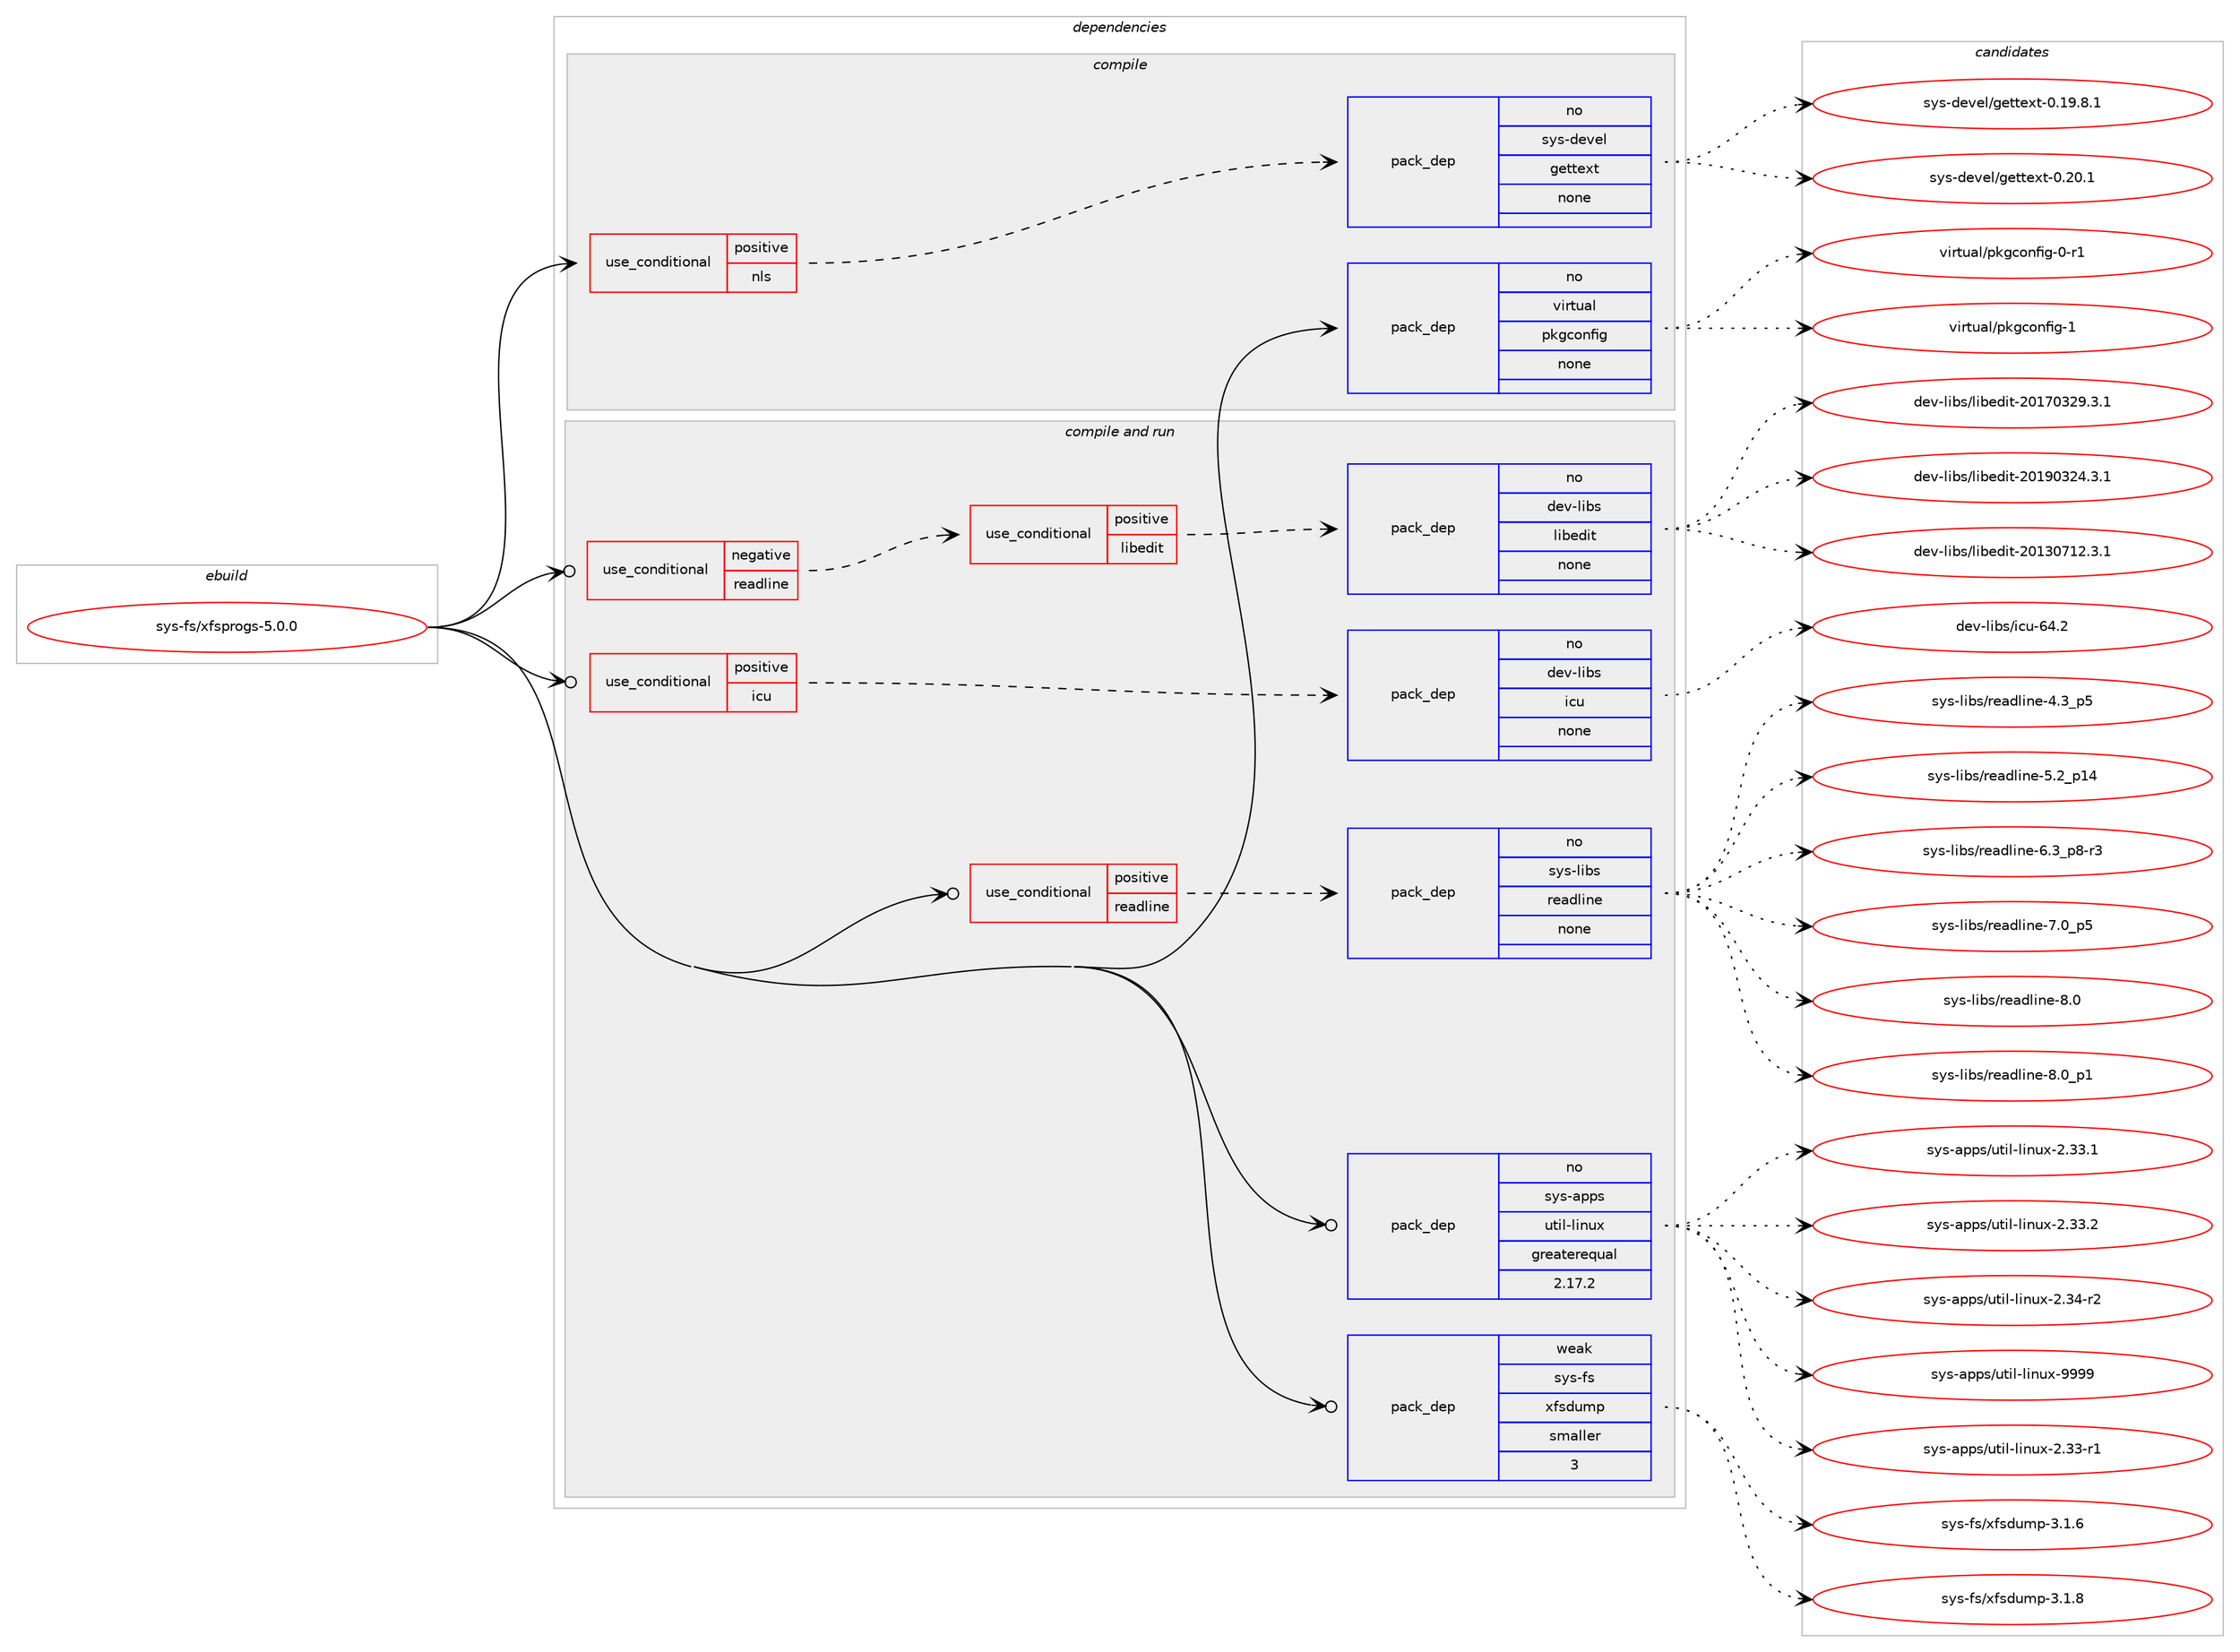 digraph prolog {

# *************
# Graph options
# *************

newrank=true;
concentrate=true;
compound=true;
graph [rankdir=LR,fontname=Helvetica,fontsize=10,ranksep=1.5];#, ranksep=2.5, nodesep=0.2];
edge  [arrowhead=vee];
node  [fontname=Helvetica,fontsize=10];

# **********
# The ebuild
# **********

subgraph cluster_leftcol {
color=gray;
rank=same;
label=<<i>ebuild</i>>;
id [label="sys-fs/xfsprogs-5.0.0", color=red, width=4, href="../sys-fs/xfsprogs-5.0.0.svg"];
}

# ****************
# The dependencies
# ****************

subgraph cluster_midcol {
color=gray;
label=<<i>dependencies</i>>;
subgraph cluster_compile {
fillcolor="#eeeeee";
style=filled;
label=<<i>compile</i>>;
subgraph cond380 {
dependency1618 [label=<<TABLE BORDER="0" CELLBORDER="1" CELLSPACING="0" CELLPADDING="4"><TR><TD ROWSPAN="3" CELLPADDING="10">use_conditional</TD></TR><TR><TD>positive</TD></TR><TR><TD>nls</TD></TR></TABLE>>, shape=none, color=red];
subgraph pack1212 {
dependency1619 [label=<<TABLE BORDER="0" CELLBORDER="1" CELLSPACING="0" CELLPADDING="4" WIDTH="220"><TR><TD ROWSPAN="6" CELLPADDING="30">pack_dep</TD></TR><TR><TD WIDTH="110">no</TD></TR><TR><TD>sys-devel</TD></TR><TR><TD>gettext</TD></TR><TR><TD>none</TD></TR><TR><TD></TD></TR></TABLE>>, shape=none, color=blue];
}
dependency1618:e -> dependency1619:w [weight=20,style="dashed",arrowhead="vee"];
}
id:e -> dependency1618:w [weight=20,style="solid",arrowhead="vee"];
subgraph pack1213 {
dependency1620 [label=<<TABLE BORDER="0" CELLBORDER="1" CELLSPACING="0" CELLPADDING="4" WIDTH="220"><TR><TD ROWSPAN="6" CELLPADDING="30">pack_dep</TD></TR><TR><TD WIDTH="110">no</TD></TR><TR><TD>virtual</TD></TR><TR><TD>pkgconfig</TD></TR><TR><TD>none</TD></TR><TR><TD></TD></TR></TABLE>>, shape=none, color=blue];
}
id:e -> dependency1620:w [weight=20,style="solid",arrowhead="vee"];
}
subgraph cluster_compileandrun {
fillcolor="#eeeeee";
style=filled;
label=<<i>compile and run</i>>;
subgraph cond381 {
dependency1621 [label=<<TABLE BORDER="0" CELLBORDER="1" CELLSPACING="0" CELLPADDING="4"><TR><TD ROWSPAN="3" CELLPADDING="10">use_conditional</TD></TR><TR><TD>negative</TD></TR><TR><TD>readline</TD></TR></TABLE>>, shape=none, color=red];
subgraph cond382 {
dependency1622 [label=<<TABLE BORDER="0" CELLBORDER="1" CELLSPACING="0" CELLPADDING="4"><TR><TD ROWSPAN="3" CELLPADDING="10">use_conditional</TD></TR><TR><TD>positive</TD></TR><TR><TD>libedit</TD></TR></TABLE>>, shape=none, color=red];
subgraph pack1214 {
dependency1623 [label=<<TABLE BORDER="0" CELLBORDER="1" CELLSPACING="0" CELLPADDING="4" WIDTH="220"><TR><TD ROWSPAN="6" CELLPADDING="30">pack_dep</TD></TR><TR><TD WIDTH="110">no</TD></TR><TR><TD>dev-libs</TD></TR><TR><TD>libedit</TD></TR><TR><TD>none</TD></TR><TR><TD></TD></TR></TABLE>>, shape=none, color=blue];
}
dependency1622:e -> dependency1623:w [weight=20,style="dashed",arrowhead="vee"];
}
dependency1621:e -> dependency1622:w [weight=20,style="dashed",arrowhead="vee"];
}
id:e -> dependency1621:w [weight=20,style="solid",arrowhead="odotvee"];
subgraph cond383 {
dependency1624 [label=<<TABLE BORDER="0" CELLBORDER="1" CELLSPACING="0" CELLPADDING="4"><TR><TD ROWSPAN="3" CELLPADDING="10">use_conditional</TD></TR><TR><TD>positive</TD></TR><TR><TD>icu</TD></TR></TABLE>>, shape=none, color=red];
subgraph pack1215 {
dependency1625 [label=<<TABLE BORDER="0" CELLBORDER="1" CELLSPACING="0" CELLPADDING="4" WIDTH="220"><TR><TD ROWSPAN="6" CELLPADDING="30">pack_dep</TD></TR><TR><TD WIDTH="110">no</TD></TR><TR><TD>dev-libs</TD></TR><TR><TD>icu</TD></TR><TR><TD>none</TD></TR><TR><TD></TD></TR></TABLE>>, shape=none, color=blue];
}
dependency1624:e -> dependency1625:w [weight=20,style="dashed",arrowhead="vee"];
}
id:e -> dependency1624:w [weight=20,style="solid",arrowhead="odotvee"];
subgraph cond384 {
dependency1626 [label=<<TABLE BORDER="0" CELLBORDER="1" CELLSPACING="0" CELLPADDING="4"><TR><TD ROWSPAN="3" CELLPADDING="10">use_conditional</TD></TR><TR><TD>positive</TD></TR><TR><TD>readline</TD></TR></TABLE>>, shape=none, color=red];
subgraph pack1216 {
dependency1627 [label=<<TABLE BORDER="0" CELLBORDER="1" CELLSPACING="0" CELLPADDING="4" WIDTH="220"><TR><TD ROWSPAN="6" CELLPADDING="30">pack_dep</TD></TR><TR><TD WIDTH="110">no</TD></TR><TR><TD>sys-libs</TD></TR><TR><TD>readline</TD></TR><TR><TD>none</TD></TR><TR><TD></TD></TR></TABLE>>, shape=none, color=blue];
}
dependency1626:e -> dependency1627:w [weight=20,style="dashed",arrowhead="vee"];
}
id:e -> dependency1626:w [weight=20,style="solid",arrowhead="odotvee"];
subgraph pack1217 {
dependency1628 [label=<<TABLE BORDER="0" CELLBORDER="1" CELLSPACING="0" CELLPADDING="4" WIDTH="220"><TR><TD ROWSPAN="6" CELLPADDING="30">pack_dep</TD></TR><TR><TD WIDTH="110">no</TD></TR><TR><TD>sys-apps</TD></TR><TR><TD>util-linux</TD></TR><TR><TD>greaterequal</TD></TR><TR><TD>2.17.2</TD></TR></TABLE>>, shape=none, color=blue];
}
id:e -> dependency1628:w [weight=20,style="solid",arrowhead="odotvee"];
subgraph pack1218 {
dependency1629 [label=<<TABLE BORDER="0" CELLBORDER="1" CELLSPACING="0" CELLPADDING="4" WIDTH="220"><TR><TD ROWSPAN="6" CELLPADDING="30">pack_dep</TD></TR><TR><TD WIDTH="110">weak</TD></TR><TR><TD>sys-fs</TD></TR><TR><TD>xfsdump</TD></TR><TR><TD>smaller</TD></TR><TR><TD>3</TD></TR></TABLE>>, shape=none, color=blue];
}
id:e -> dependency1629:w [weight=20,style="solid",arrowhead="odotvee"];
}
subgraph cluster_run {
fillcolor="#eeeeee";
style=filled;
label=<<i>run</i>>;
}
}

# **************
# The candidates
# **************

subgraph cluster_choices {
rank=same;
color=gray;
label=<<i>candidates</i>>;

subgraph choice1212 {
color=black;
nodesep=1;
choice1151211154510010111810110847103101116116101120116454846495746564649 [label="sys-devel/gettext-0.19.8.1", color=red, width=4,href="../sys-devel/gettext-0.19.8.1.svg"];
choice115121115451001011181011084710310111611610112011645484650484649 [label="sys-devel/gettext-0.20.1", color=red, width=4,href="../sys-devel/gettext-0.20.1.svg"];
dependency1619:e -> choice1151211154510010111810110847103101116116101120116454846495746564649:w [style=dotted,weight="100"];
dependency1619:e -> choice115121115451001011181011084710310111611610112011645484650484649:w [style=dotted,weight="100"];
}
subgraph choice1213 {
color=black;
nodesep=1;
choice11810511411611797108471121071039911111010210510345484511449 [label="virtual/pkgconfig-0-r1", color=red, width=4,href="../virtual/pkgconfig-0-r1.svg"];
choice1181051141161179710847112107103991111101021051034549 [label="virtual/pkgconfig-1", color=red, width=4,href="../virtual/pkgconfig-1.svg"];
dependency1620:e -> choice11810511411611797108471121071039911111010210510345484511449:w [style=dotted,weight="100"];
dependency1620:e -> choice1181051141161179710847112107103991111101021051034549:w [style=dotted,weight="100"];
}
subgraph choice1214 {
color=black;
nodesep=1;
choice1001011184510810598115471081059810110010511645504849514855495046514649 [label="dev-libs/libedit-20130712.3.1", color=red, width=4,href="../dev-libs/libedit-20130712.3.1.svg"];
choice1001011184510810598115471081059810110010511645504849554851505746514649 [label="dev-libs/libedit-20170329.3.1", color=red, width=4,href="../dev-libs/libedit-20170329.3.1.svg"];
choice1001011184510810598115471081059810110010511645504849574851505246514649 [label="dev-libs/libedit-20190324.3.1", color=red, width=4,href="../dev-libs/libedit-20190324.3.1.svg"];
dependency1623:e -> choice1001011184510810598115471081059810110010511645504849514855495046514649:w [style=dotted,weight="100"];
dependency1623:e -> choice1001011184510810598115471081059810110010511645504849554851505746514649:w [style=dotted,weight="100"];
dependency1623:e -> choice1001011184510810598115471081059810110010511645504849574851505246514649:w [style=dotted,weight="100"];
}
subgraph choice1215 {
color=black;
nodesep=1;
choice100101118451081059811547105991174554524650 [label="dev-libs/icu-64.2", color=red, width=4,href="../dev-libs/icu-64.2.svg"];
dependency1625:e -> choice100101118451081059811547105991174554524650:w [style=dotted,weight="100"];
}
subgraph choice1216 {
color=black;
nodesep=1;
choice11512111545108105981154711410197100108105110101455246519511253 [label="sys-libs/readline-4.3_p5", color=red, width=4,href="../sys-libs/readline-4.3_p5.svg"];
choice1151211154510810598115471141019710010810511010145534650951124952 [label="sys-libs/readline-5.2_p14", color=red, width=4,href="../sys-libs/readline-5.2_p14.svg"];
choice115121115451081059811547114101971001081051101014554465195112564511451 [label="sys-libs/readline-6.3_p8-r3", color=red, width=4,href="../sys-libs/readline-6.3_p8-r3.svg"];
choice11512111545108105981154711410197100108105110101455546489511253 [label="sys-libs/readline-7.0_p5", color=red, width=4,href="../sys-libs/readline-7.0_p5.svg"];
choice1151211154510810598115471141019710010810511010145564648 [label="sys-libs/readline-8.0", color=red, width=4,href="../sys-libs/readline-8.0.svg"];
choice11512111545108105981154711410197100108105110101455646489511249 [label="sys-libs/readline-8.0_p1", color=red, width=4,href="../sys-libs/readline-8.0_p1.svg"];
dependency1627:e -> choice11512111545108105981154711410197100108105110101455246519511253:w [style=dotted,weight="100"];
dependency1627:e -> choice1151211154510810598115471141019710010810511010145534650951124952:w [style=dotted,weight="100"];
dependency1627:e -> choice115121115451081059811547114101971001081051101014554465195112564511451:w [style=dotted,weight="100"];
dependency1627:e -> choice11512111545108105981154711410197100108105110101455546489511253:w [style=dotted,weight="100"];
dependency1627:e -> choice1151211154510810598115471141019710010810511010145564648:w [style=dotted,weight="100"];
dependency1627:e -> choice11512111545108105981154711410197100108105110101455646489511249:w [style=dotted,weight="100"];
}
subgraph choice1217 {
color=black;
nodesep=1;
choice1151211154597112112115471171161051084510810511011712045504651514511449 [label="sys-apps/util-linux-2.33-r1", color=red, width=4,href="../sys-apps/util-linux-2.33-r1.svg"];
choice1151211154597112112115471171161051084510810511011712045504651514649 [label="sys-apps/util-linux-2.33.1", color=red, width=4,href="../sys-apps/util-linux-2.33.1.svg"];
choice1151211154597112112115471171161051084510810511011712045504651514650 [label="sys-apps/util-linux-2.33.2", color=red, width=4,href="../sys-apps/util-linux-2.33.2.svg"];
choice1151211154597112112115471171161051084510810511011712045504651524511450 [label="sys-apps/util-linux-2.34-r2", color=red, width=4,href="../sys-apps/util-linux-2.34-r2.svg"];
choice115121115459711211211547117116105108451081051101171204557575757 [label="sys-apps/util-linux-9999", color=red, width=4,href="../sys-apps/util-linux-9999.svg"];
dependency1628:e -> choice1151211154597112112115471171161051084510810511011712045504651514511449:w [style=dotted,weight="100"];
dependency1628:e -> choice1151211154597112112115471171161051084510810511011712045504651514649:w [style=dotted,weight="100"];
dependency1628:e -> choice1151211154597112112115471171161051084510810511011712045504651514650:w [style=dotted,weight="100"];
dependency1628:e -> choice1151211154597112112115471171161051084510810511011712045504651524511450:w [style=dotted,weight="100"];
dependency1628:e -> choice115121115459711211211547117116105108451081051101171204557575757:w [style=dotted,weight="100"];
}
subgraph choice1218 {
color=black;
nodesep=1;
choice1151211154510211547120102115100117109112455146494654 [label="sys-fs/xfsdump-3.1.6", color=red, width=4,href="../sys-fs/xfsdump-3.1.6.svg"];
choice1151211154510211547120102115100117109112455146494656 [label="sys-fs/xfsdump-3.1.8", color=red, width=4,href="../sys-fs/xfsdump-3.1.8.svg"];
dependency1629:e -> choice1151211154510211547120102115100117109112455146494654:w [style=dotted,weight="100"];
dependency1629:e -> choice1151211154510211547120102115100117109112455146494656:w [style=dotted,weight="100"];
}
}

}
